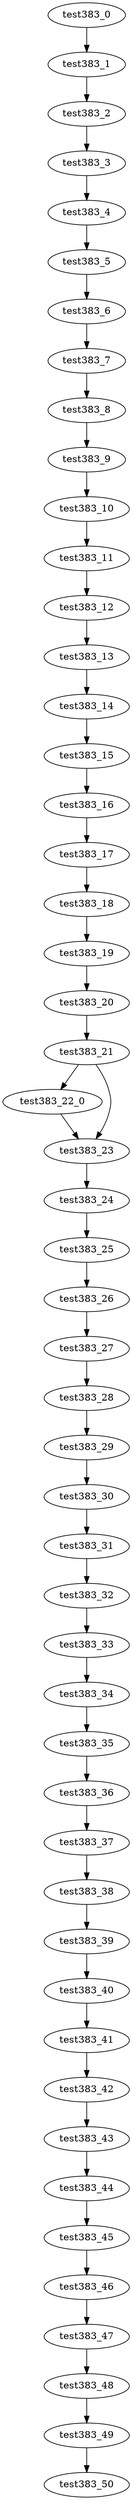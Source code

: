 digraph G {
test383_0->test383_1;
test383_1->test383_2;
test383_2->test383_3;
test383_3->test383_4;
test383_4->test383_5;
test383_5->test383_6;
test383_6->test383_7;
test383_7->test383_8;
test383_8->test383_9;
test383_9->test383_10;
test383_10->test383_11;
test383_11->test383_12;
test383_12->test383_13;
test383_13->test383_14;
test383_14->test383_15;
test383_15->test383_16;
test383_16->test383_17;
test383_17->test383_18;
test383_18->test383_19;
test383_19->test383_20;
test383_20->test383_21;
test383_21->test383_22_0;
test383_21->test383_23;
test383_22_0->test383_23;
test383_23->test383_24;
test383_24->test383_25;
test383_25->test383_26;
test383_26->test383_27;
test383_27->test383_28;
test383_28->test383_29;
test383_29->test383_30;
test383_30->test383_31;
test383_31->test383_32;
test383_32->test383_33;
test383_33->test383_34;
test383_34->test383_35;
test383_35->test383_36;
test383_36->test383_37;
test383_37->test383_38;
test383_38->test383_39;
test383_39->test383_40;
test383_40->test383_41;
test383_41->test383_42;
test383_42->test383_43;
test383_43->test383_44;
test383_44->test383_45;
test383_45->test383_46;
test383_46->test383_47;
test383_47->test383_48;
test383_48->test383_49;
test383_49->test383_50;

}
